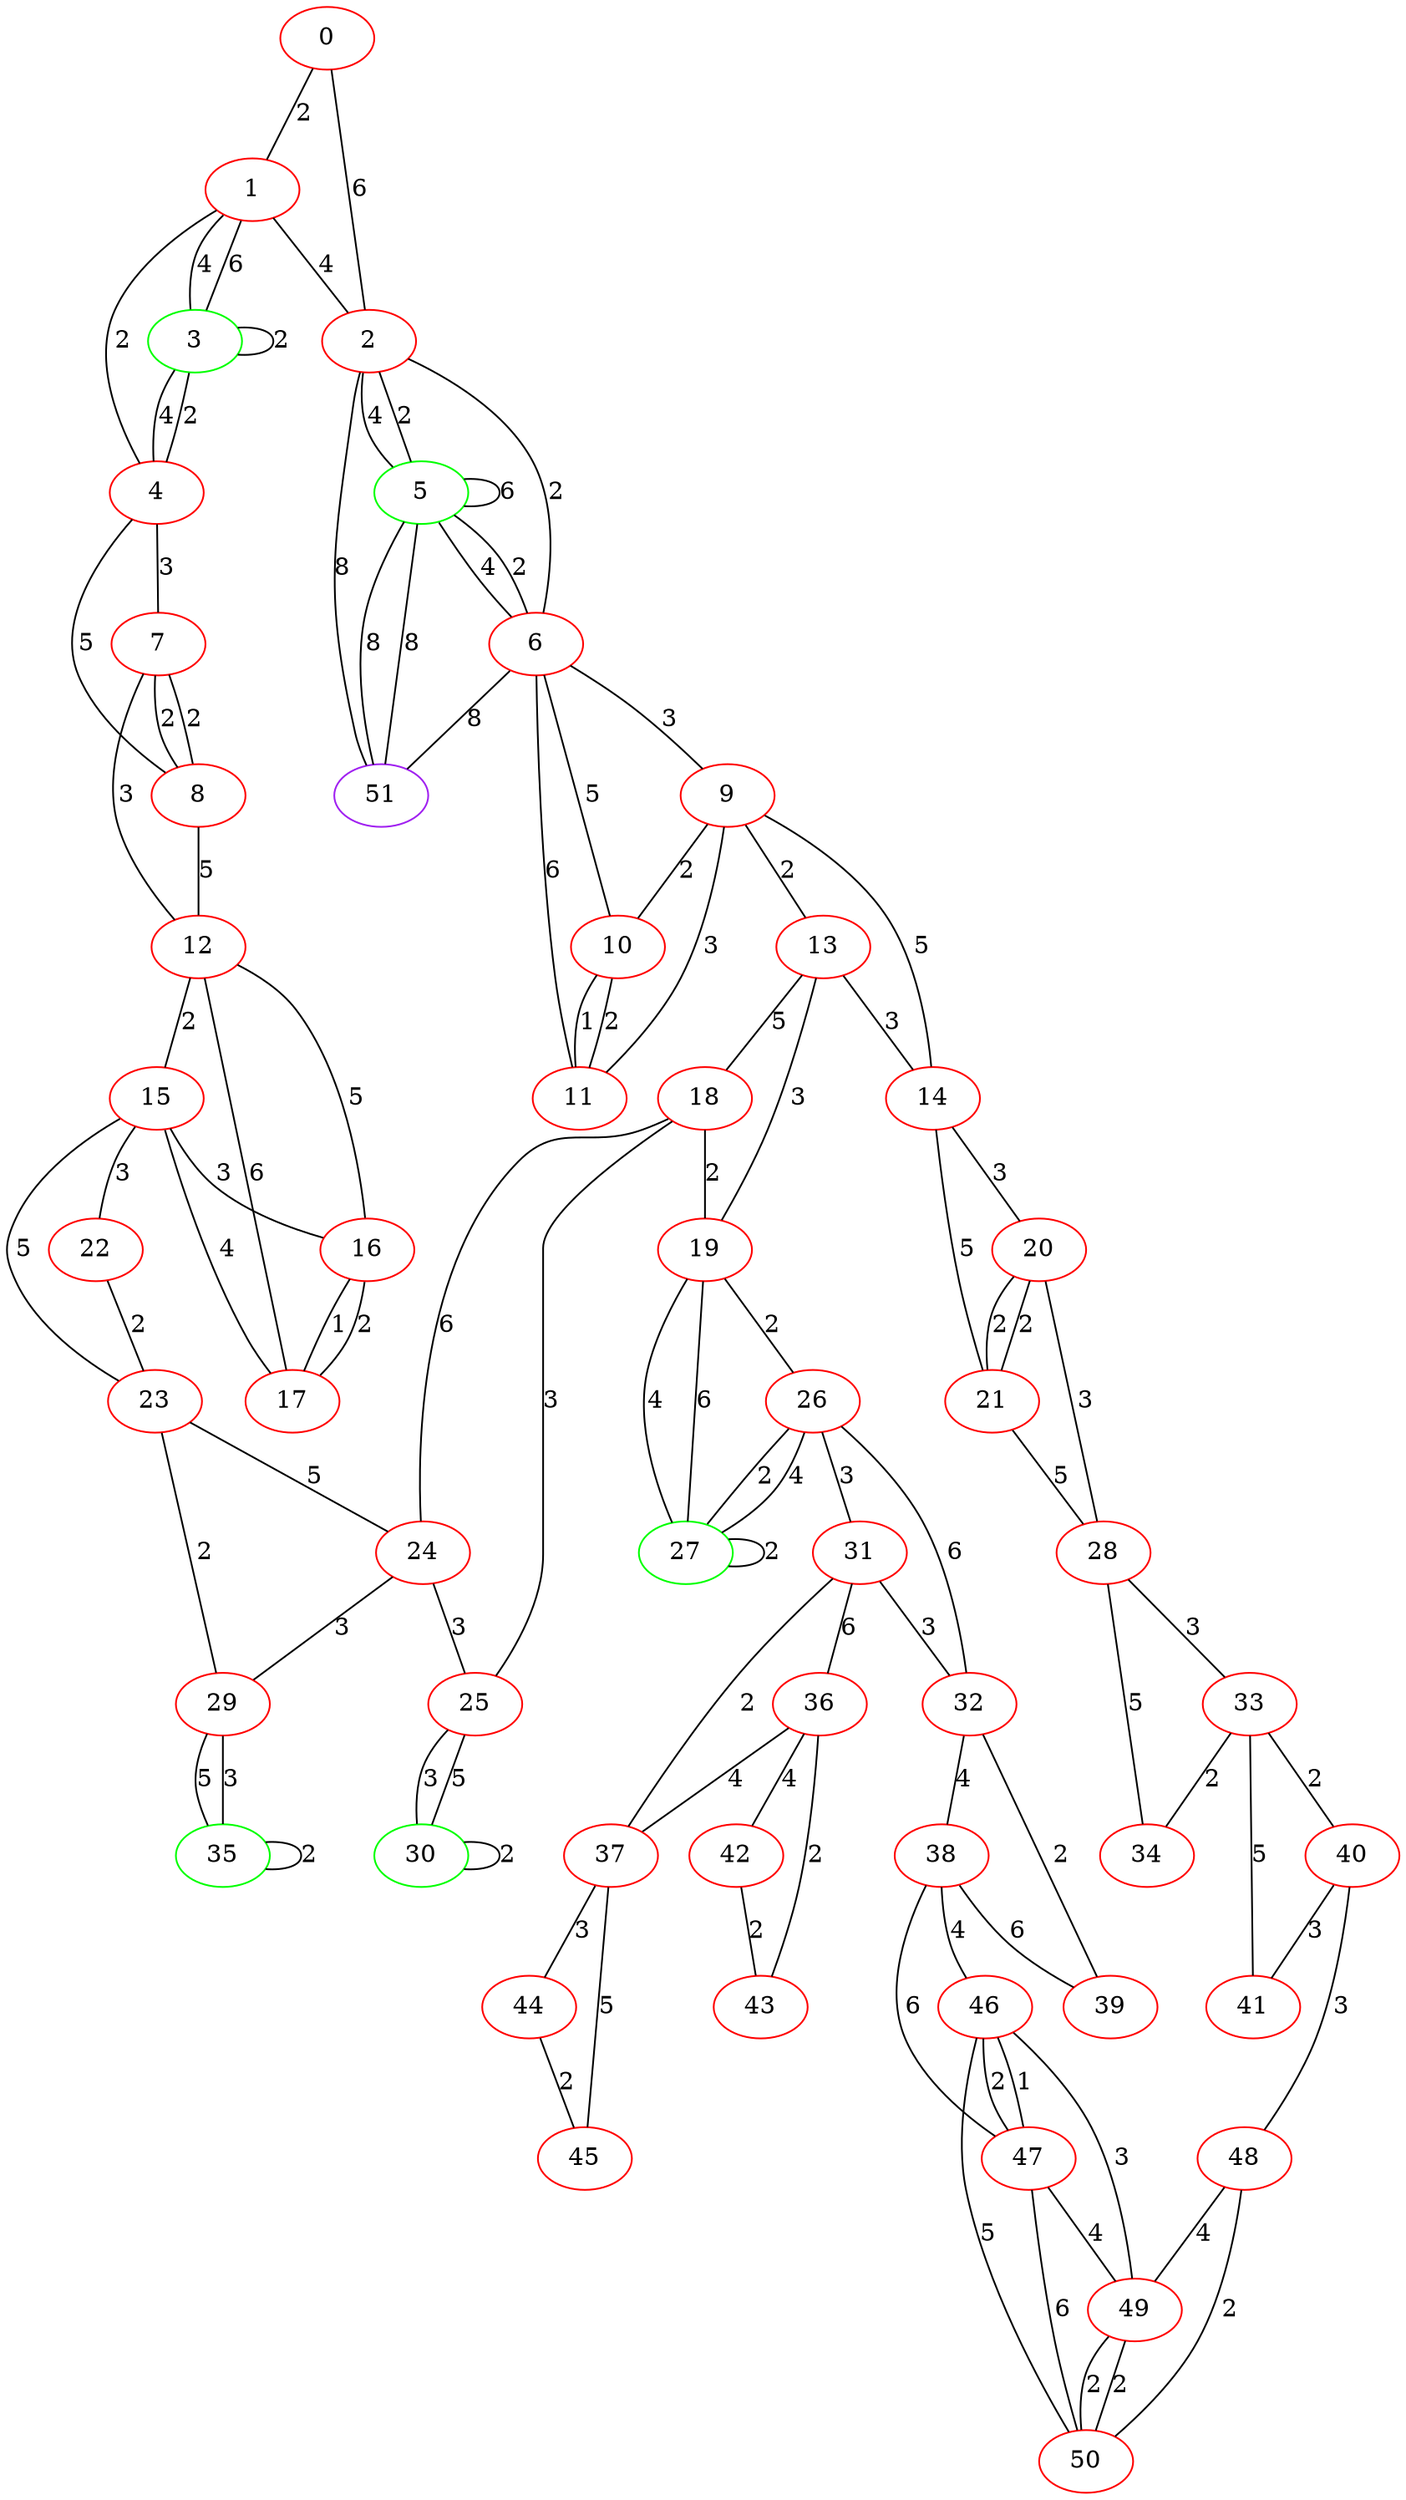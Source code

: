 graph "" {
0 [color=red, weight=1];
1 [color=red, weight=1];
2 [color=red, weight=1];
3 [color=green, weight=2];
4 [color=red, weight=1];
5 [color=green, weight=2];
6 [color=red, weight=1];
7 [color=red, weight=1];
8 [color=red, weight=1];
9 [color=red, weight=1];
10 [color=red, weight=1];
11 [color=red, weight=1];
12 [color=red, weight=1];
13 [color=red, weight=1];
14 [color=red, weight=1];
15 [color=red, weight=1];
16 [color=red, weight=1];
17 [color=red, weight=1];
18 [color=red, weight=1];
19 [color=red, weight=1];
20 [color=red, weight=1];
21 [color=red, weight=1];
22 [color=red, weight=1];
23 [color=red, weight=1];
24 [color=red, weight=1];
25 [color=red, weight=1];
26 [color=red, weight=1];
27 [color=green, weight=2];
28 [color=red, weight=1];
29 [color=red, weight=1];
30 [color=green, weight=2];
31 [color=red, weight=1];
32 [color=red, weight=1];
33 [color=red, weight=1];
34 [color=red, weight=1];
35 [color=green, weight=2];
36 [color=red, weight=1];
37 [color=red, weight=1];
38 [color=red, weight=1];
39 [color=red, weight=1];
40 [color=red, weight=1];
41 [color=red, weight=1];
42 [color=red, weight=1];
43 [color=red, weight=1];
44 [color=red, weight=1];
45 [color=red, weight=1];
46 [color=red, weight=1];
47 [color=red, weight=1];
48 [color=red, weight=1];
49 [color=red, weight=1];
50 [color=red, weight=1];
51 [color=purple, weight=4];
0 -- 1  [key=0, label=2];
0 -- 2  [key=0, label=6];
1 -- 2  [key=0, label=4];
1 -- 3  [key=0, label=6];
1 -- 3  [key=1, label=4];
1 -- 4  [key=0, label=2];
2 -- 51  [key=0, label=8];
2 -- 5  [key=0, label=2];
2 -- 5  [key=1, label=4];
2 -- 6  [key=0, label=2];
3 -- 3  [key=0, label=2];
3 -- 4  [key=0, label=4];
3 -- 4  [key=1, label=2];
4 -- 8  [key=0, label=5];
4 -- 7  [key=0, label=3];
5 -- 51  [key=0, label=8];
5 -- 51  [key=1, label=8];
5 -- 5  [key=0, label=6];
5 -- 6  [key=0, label=4];
5 -- 6  [key=1, label=2];
6 -- 9  [key=0, label=3];
6 -- 10  [key=0, label=5];
6 -- 11  [key=0, label=6];
6 -- 51  [key=0, label=8];
7 -- 8  [key=0, label=2];
7 -- 8  [key=1, label=2];
7 -- 12  [key=0, label=3];
8 -- 12  [key=0, label=5];
9 -- 11  [key=0, label=3];
9 -- 10  [key=0, label=2];
9 -- 13  [key=0, label=2];
9 -- 14  [key=0, label=5];
10 -- 11  [key=0, label=2];
10 -- 11  [key=1, label=1];
12 -- 16  [key=0, label=5];
12 -- 17  [key=0, label=6];
12 -- 15  [key=0, label=2];
13 -- 18  [key=0, label=5];
13 -- 19  [key=0, label=3];
13 -- 14  [key=0, label=3];
14 -- 20  [key=0, label=3];
14 -- 21  [key=0, label=5];
15 -- 16  [key=0, label=3];
15 -- 17  [key=0, label=4];
15 -- 22  [key=0, label=3];
15 -- 23  [key=0, label=5];
16 -- 17  [key=0, label=1];
16 -- 17  [key=1, label=2];
18 -- 24  [key=0, label=6];
18 -- 25  [key=0, label=3];
18 -- 19  [key=0, label=2];
19 -- 26  [key=0, label=2];
19 -- 27  [key=0, label=4];
19 -- 27  [key=1, label=6];
20 -- 28  [key=0, label=3];
20 -- 21  [key=0, label=2];
20 -- 21  [key=1, label=2];
21 -- 28  [key=0, label=5];
22 -- 23  [key=0, label=2];
23 -- 24  [key=0, label=5];
23 -- 29  [key=0, label=2];
24 -- 25  [key=0, label=3];
24 -- 29  [key=0, label=3];
25 -- 30  [key=0, label=3];
25 -- 30  [key=1, label=5];
26 -- 27  [key=0, label=2];
26 -- 27  [key=1, label=4];
26 -- 32  [key=0, label=6];
26 -- 31  [key=0, label=3];
27 -- 27  [key=0, label=2];
28 -- 33  [key=0, label=3];
28 -- 34  [key=0, label=5];
29 -- 35  [key=0, label=5];
29 -- 35  [key=1, label=3];
30 -- 30  [key=0, label=2];
31 -- 32  [key=0, label=3];
31 -- 36  [key=0, label=6];
31 -- 37  [key=0, label=2];
32 -- 39  [key=0, label=2];
32 -- 38  [key=0, label=4];
33 -- 40  [key=0, label=2];
33 -- 41  [key=0, label=5];
33 -- 34  [key=0, label=2];
35 -- 35  [key=0, label=2];
36 -- 42  [key=0, label=4];
36 -- 43  [key=0, label=2];
36 -- 37  [key=0, label=4];
37 -- 44  [key=0, label=3];
37 -- 45  [key=0, label=5];
38 -- 47  [key=0, label=6];
38 -- 46  [key=0, label=4];
38 -- 39  [key=0, label=6];
40 -- 48  [key=0, label=3];
40 -- 41  [key=0, label=3];
42 -- 43  [key=0, label=2];
44 -- 45  [key=0, label=2];
46 -- 49  [key=0, label=3];
46 -- 50  [key=0, label=5];
46 -- 47  [key=0, label=1];
46 -- 47  [key=1, label=2];
47 -- 49  [key=0, label=4];
47 -- 50  [key=0, label=6];
48 -- 49  [key=0, label=4];
48 -- 50  [key=0, label=2];
49 -- 50  [key=0, label=2];
49 -- 50  [key=1, label=2];
}

